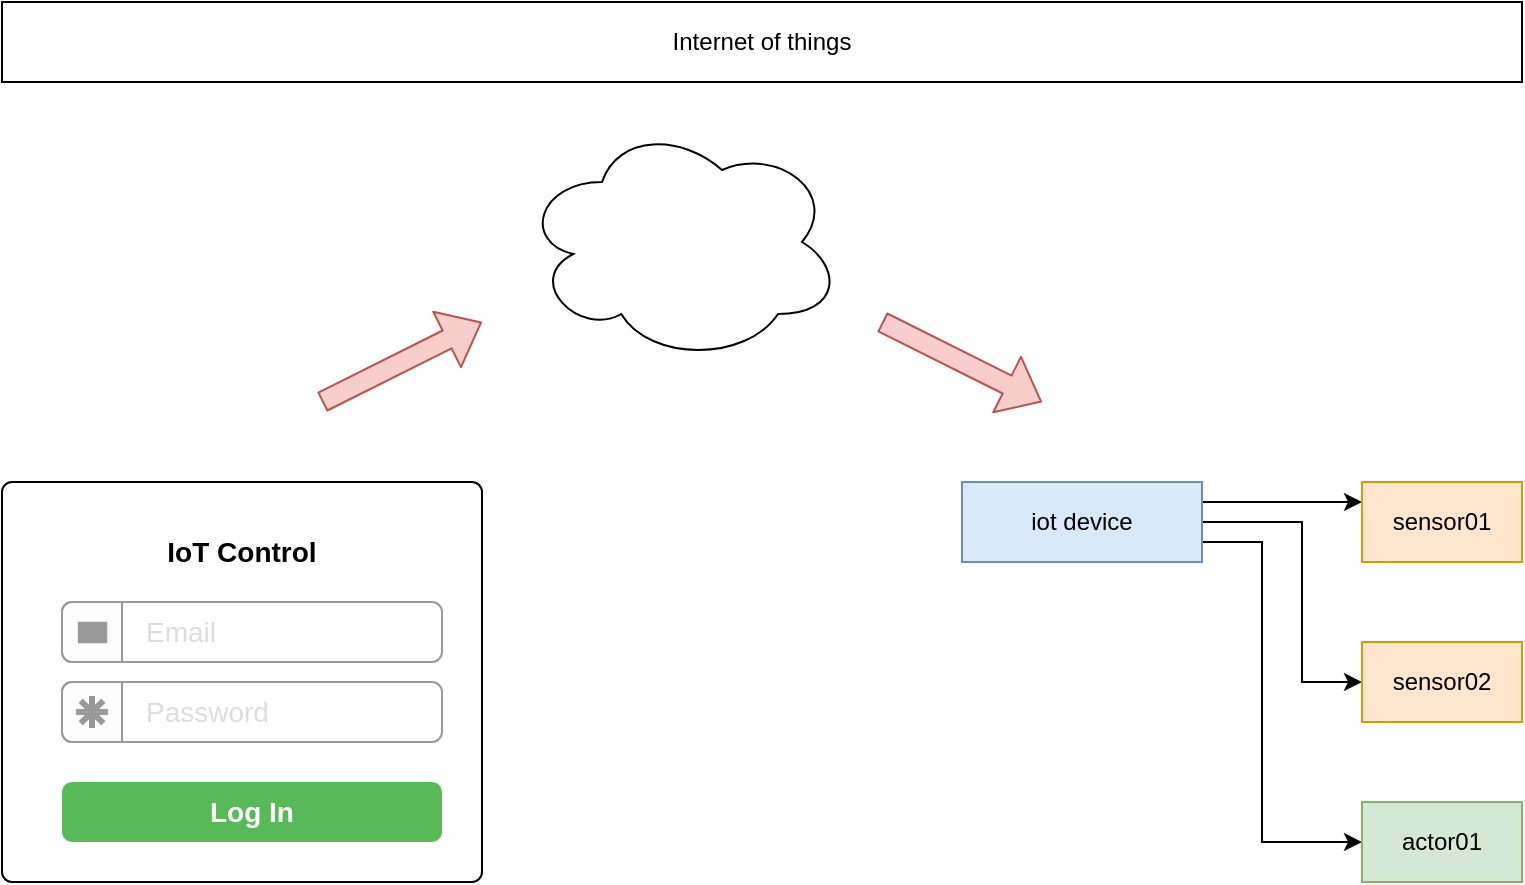 <mxfile version="11.3.0" type="device" pages="1"><diagram id="CNQANaQEkSaUyu_WwG0N" name="Page-1"><mxGraphModel dx="1298" dy="795" grid="1" gridSize="10" guides="1" tooltips="1" connect="1" arrows="1" fold="1" page="1" pageScale="1" pageWidth="1169" pageHeight="827" math="0" shadow="0"><root><mxCell id="0"/><mxCell id="1" parent="0"/><mxCell id="U2JwWqJuc0n2vDZUHZXH-1" value="Internet of things" style="rounded=0;whiteSpace=wrap;html=1;" vertex="1" parent="1"><mxGeometry width="760" height="40" as="geometry"/></mxCell><mxCell id="U2JwWqJuc0n2vDZUHZXH-14" style="edgeStyle=orthogonalEdgeStyle;rounded=0;orthogonalLoop=1;jettySize=auto;html=1;exitX=1;exitY=0.25;exitDx=0;exitDy=0;entryX=0;entryY=0.25;entryDx=0;entryDy=0;" edge="1" parent="1" source="U2JwWqJuc0n2vDZUHZXH-2" target="U2JwWqJuc0n2vDZUHZXH-5"><mxGeometry relative="1" as="geometry"/></mxCell><mxCell id="U2JwWqJuc0n2vDZUHZXH-15" style="edgeStyle=orthogonalEdgeStyle;rounded=0;orthogonalLoop=1;jettySize=auto;html=1;exitX=1;exitY=0.5;exitDx=0;exitDy=0;entryX=0;entryY=0.5;entryDx=0;entryDy=0;" edge="1" parent="1" source="U2JwWqJuc0n2vDZUHZXH-2" target="U2JwWqJuc0n2vDZUHZXH-6"><mxGeometry relative="1" as="geometry"><Array as="points"><mxPoint x="650" y="260"/><mxPoint x="650" y="340"/></Array></mxGeometry></mxCell><mxCell id="U2JwWqJuc0n2vDZUHZXH-16" style="edgeStyle=orthogonalEdgeStyle;rounded=0;orthogonalLoop=1;jettySize=auto;html=1;exitX=1;exitY=0.75;exitDx=0;exitDy=0;entryX=0;entryY=0.5;entryDx=0;entryDy=0;" edge="1" parent="1" source="U2JwWqJuc0n2vDZUHZXH-2" target="U2JwWqJuc0n2vDZUHZXH-7"><mxGeometry relative="1" as="geometry"><Array as="points"><mxPoint x="630" y="270"/><mxPoint x="630" y="420"/></Array></mxGeometry></mxCell><mxCell id="U2JwWqJuc0n2vDZUHZXH-2" value="iot device" style="rounded=0;whiteSpace=wrap;html=1;fillColor=#dae8fc;strokeColor=#6c8ebf;" vertex="1" parent="1"><mxGeometry x="480" y="240" width="120" height="40" as="geometry"/></mxCell><mxCell id="U2JwWqJuc0n2vDZUHZXH-3" value="" style="ellipse;shape=cloud;whiteSpace=wrap;html=1;" vertex="1" parent="1"><mxGeometry x="260" y="60" width="160" height="120" as="geometry"/></mxCell><mxCell id="U2JwWqJuc0n2vDZUHZXH-5" value="sensor01" style="rounded=0;whiteSpace=wrap;html=1;fillColor=#ffe6cc;strokeColor=#d79b00;" vertex="1" parent="1"><mxGeometry x="680" y="240" width="80" height="40" as="geometry"/></mxCell><mxCell id="U2JwWqJuc0n2vDZUHZXH-6" value="sensor02" style="rounded=0;whiteSpace=wrap;html=1;fillColor=#ffe6cc;strokeColor=#d79b00;" vertex="1" parent="1"><mxGeometry x="680" y="320" width="80" height="40" as="geometry"/></mxCell><mxCell id="U2JwWqJuc0n2vDZUHZXH-7" value="actor01" style="rounded=0;whiteSpace=wrap;html=1;fillColor=#d5e8d4;strokeColor=#82b366;" vertex="1" parent="1"><mxGeometry x="680" y="400" width="80" height="40" as="geometry"/></mxCell><mxCell id="U2JwWqJuc0n2vDZUHZXH-18" value="" style="shape=flexArrow;endArrow=classic;html=1;fillColor=#f8cecc;strokeColor=#b85450;" edge="1" parent="1"><mxGeometry width="50" height="50" relative="1" as="geometry"><mxPoint x="160" y="200" as="sourcePoint"/><mxPoint x="240" y="160" as="targetPoint"/></mxGeometry></mxCell><mxCell id="U2JwWqJuc0n2vDZUHZXH-19" value="" style="shape=flexArrow;endArrow=classic;html=1;fillColor=#f8cecc;strokeColor=#b85450;" edge="1" parent="1"><mxGeometry width="50" height="50" relative="1" as="geometry"><mxPoint x="440" y="160" as="sourcePoint"/><mxPoint x="520" y="200" as="targetPoint"/></mxGeometry></mxCell><mxCell id="U2JwWqJuc0n2vDZUHZXH-23" value="IoT Control" style="html=1;shadow=0;dashed=0;shape=mxgraph.bootstrap.rrect;fillColor=#ffffff;align=center;rSize=5;strokeColor=#000000;verticalAlign=top;spacingTop=20;fontSize=14;fontStyle=1;whiteSpace=wrap;" vertex="1" parent="1"><mxGeometry y="240" width="240" height="200" as="geometry"/></mxCell><mxCell id="U2JwWqJuc0n2vDZUHZXH-24" value="Email" style="html=1;shadow=0;dashed=0;shape=mxgraph.bootstrap.rrect;rSize=5;strokeColor=#999999;fillColor=#ffffff;fontSize=14;fontColor=#dddddd;align=left;spacingLeft=40;whiteSpace=wrap;resizeWidth=1;" vertex="1" parent="U2JwWqJuc0n2vDZUHZXH-23"><mxGeometry width="190" height="30" relative="1" as="geometry"><mxPoint x="30" y="60" as="offset"/></mxGeometry></mxCell><mxCell id="U2JwWqJuc0n2vDZUHZXH-25" value="" style="html=1;shadow=0;dashed=0;shape=mxgraph.bootstrap.leftButton;rSize=5;strokeColor=#999999;fillColor=#fdfdfd;resizeHeight=1;" vertex="1" parent="U2JwWqJuc0n2vDZUHZXH-24"><mxGeometry width="30" height="30" relative="1" as="geometry"/></mxCell><mxCell id="U2JwWqJuc0n2vDZUHZXH-26" value="" style="html=1;shadow=0;dashed=0;shape=mxgraph.bootstrap.mail;strokeColor=#fdfdfd;fillColor=#999999;strokeWidth=1.3;" vertex="1" parent="U2JwWqJuc0n2vDZUHZXH-25"><mxGeometry x="0.5" y="0.5" width="16" height="12" relative="1" as="geometry"><mxPoint x="-8" y="-6" as="offset"/></mxGeometry></mxCell><mxCell id="U2JwWqJuc0n2vDZUHZXH-27" value="Password" style="html=1;shadow=0;dashed=0;shape=mxgraph.bootstrap.rrect;fillColor=#ffffff;rSize=5;strokeColor=#999999;fontSize=14;fontColor=#dddddd;align=left;spacingLeft=40;whiteSpace=wrap;resizeWidth=1;" vertex="1" parent="U2JwWqJuc0n2vDZUHZXH-23"><mxGeometry width="190" height="30" relative="1" as="geometry"><mxPoint x="30" y="100" as="offset"/></mxGeometry></mxCell><mxCell id="U2JwWqJuc0n2vDZUHZXH-28" value="" style="html=1;shadow=0;dashed=0;shape=mxgraph.bootstrap.leftButton;rSize=5;strokeColor=#999999;fillColor=#fdfdfd;resizeHeight=1;" vertex="1" parent="U2JwWqJuc0n2vDZUHZXH-27"><mxGeometry width="30" height="30" relative="1" as="geometry"><mxPoint as="offset"/></mxGeometry></mxCell><mxCell id="U2JwWqJuc0n2vDZUHZXH-29" value="" style="html=1;shadow=0;dashed=0;shape=mxgraph.bootstrap.password;strokeColor=#999999;strokeWidth=3;" vertex="1" parent="U2JwWqJuc0n2vDZUHZXH-28"><mxGeometry x="0.5" y="0.5" width="16" height="16" relative="1" as="geometry"><mxPoint x="-8" y="-8" as="offset"/></mxGeometry></mxCell><mxCell id="U2JwWqJuc0n2vDZUHZXH-31" value="Log In" style="html=1;shadow=0;dashed=0;shape=mxgraph.bootstrap.rrect;rSize=5;strokeColor=none;fillColor=#58B957;fontColor=#ffffff;fontSize=14;fontStyle=1;whiteSpace=wrap;resizeWidth=1;" vertex="1" parent="U2JwWqJuc0n2vDZUHZXH-23"><mxGeometry y="1" width="190" height="30" relative="1" as="geometry"><mxPoint x="30" y="-50" as="offset"/></mxGeometry></mxCell></root></mxGraphModel></diagram></mxfile>